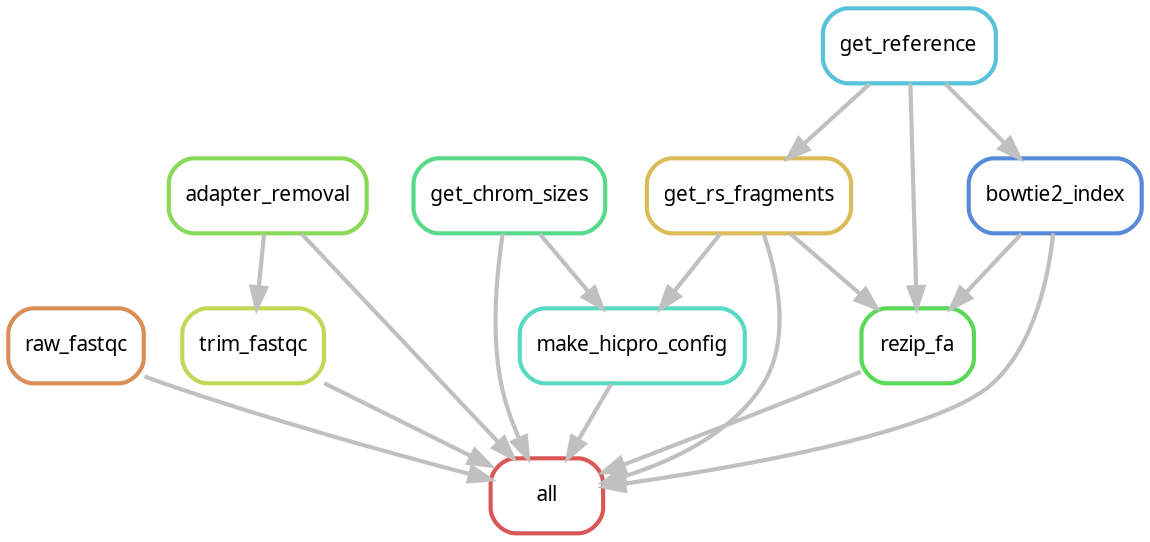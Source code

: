 digraph snakemake_dag {
    graph[bgcolor=white, margin=0];
    node[shape=box, style=rounded, fontname=sans,                 fontsize=10, penwidth=2];
    edge[penwidth=2, color=grey];
	0[label = "all", color = "0.00 0.6 0.85", style="rounded"];
	1[label = "raw_fastqc", color = "0.07 0.6 0.85", style="rounded"];
	2[label = "bowtie2_index", color = "0.60 0.6 0.85", style="rounded"];
	3[label = "adapter_removal", color = "0.27 0.6 0.85", style="rounded"];
	4[label = "trim_fastqc", color = "0.20 0.6 0.85", style="rounded"];
	5[label = "get_chrom_sizes", color = "0.40 0.6 0.85", style="rounded"];
	6[label = "make_hicpro_config", color = "0.47 0.6 0.85", style="rounded"];
	7[label = "get_rs_fragments", color = "0.13 0.6 0.85", style="rounded"];
	8[label = "rezip_fa", color = "0.33 0.6 0.85", style="rounded"];
	9[label = "get_reference", color = "0.53 0.6 0.85", style="rounded"];
	1 -> 0
	7 -> 0
	4 -> 0
	3 -> 0
	8 -> 0
	5 -> 0
	6 -> 0
	2 -> 0
	9 -> 2
	3 -> 4
	5 -> 6
	7 -> 6
	9 -> 7
	7 -> 8
	2 -> 8
	9 -> 8
}            
